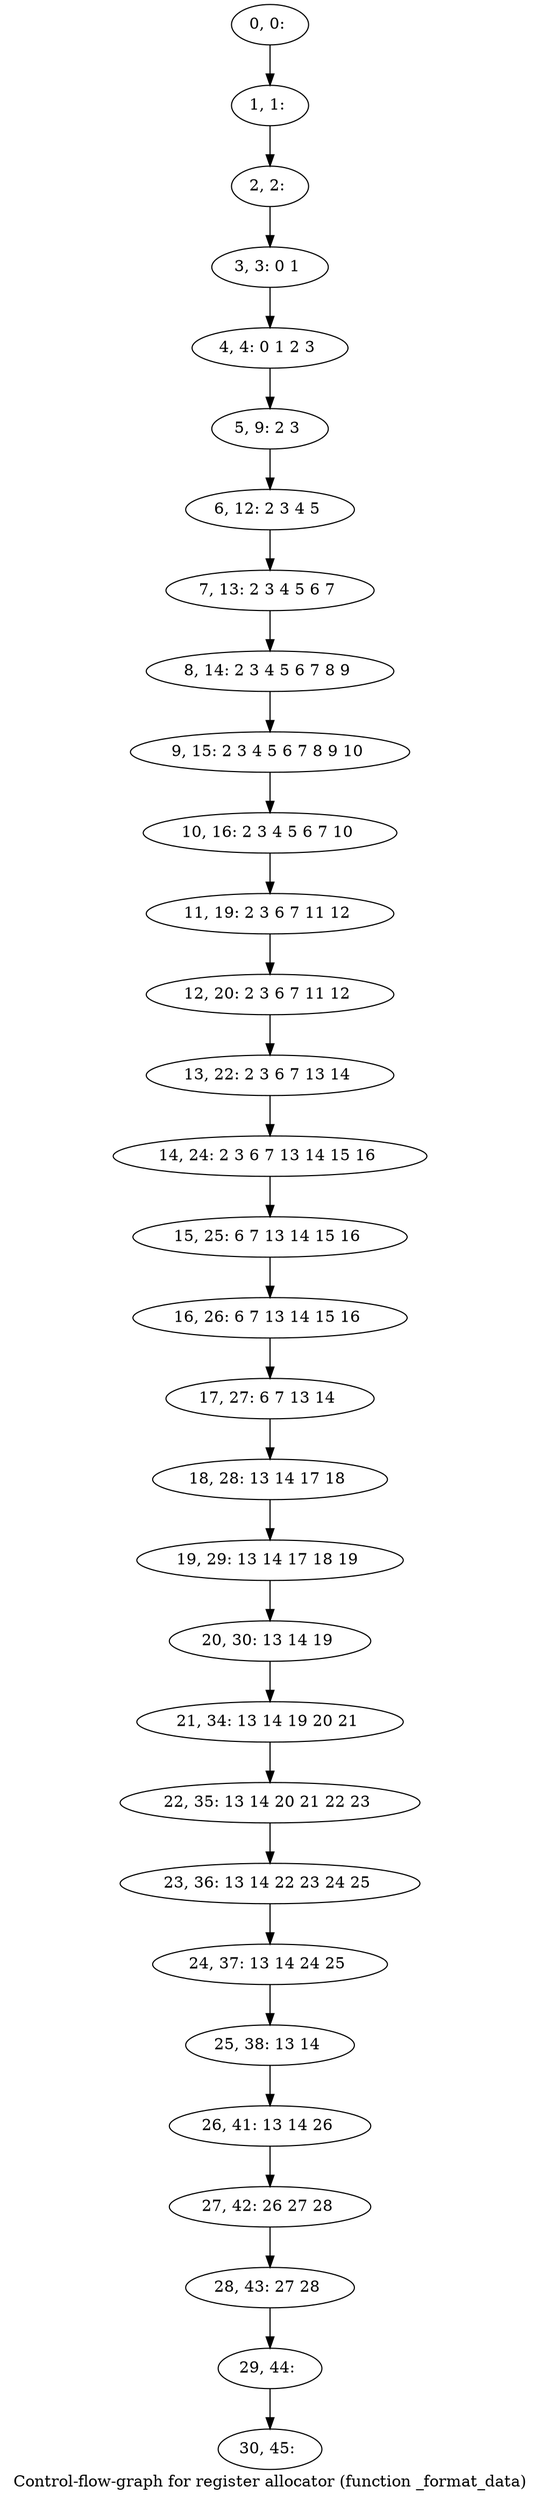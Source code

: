digraph G {
graph [label="Control-flow-graph for register allocator (function _format_data)"]
0[label="0, 0: "];
1[label="1, 1: "];
2[label="2, 2: "];
3[label="3, 3: 0 1 "];
4[label="4, 4: 0 1 2 3 "];
5[label="5, 9: 2 3 "];
6[label="6, 12: 2 3 4 5 "];
7[label="7, 13: 2 3 4 5 6 7 "];
8[label="8, 14: 2 3 4 5 6 7 8 9 "];
9[label="9, 15: 2 3 4 5 6 7 8 9 10 "];
10[label="10, 16: 2 3 4 5 6 7 10 "];
11[label="11, 19: 2 3 6 7 11 12 "];
12[label="12, 20: 2 3 6 7 11 12 "];
13[label="13, 22: 2 3 6 7 13 14 "];
14[label="14, 24: 2 3 6 7 13 14 15 16 "];
15[label="15, 25: 6 7 13 14 15 16 "];
16[label="16, 26: 6 7 13 14 15 16 "];
17[label="17, 27: 6 7 13 14 "];
18[label="18, 28: 13 14 17 18 "];
19[label="19, 29: 13 14 17 18 19 "];
20[label="20, 30: 13 14 19 "];
21[label="21, 34: 13 14 19 20 21 "];
22[label="22, 35: 13 14 20 21 22 23 "];
23[label="23, 36: 13 14 22 23 24 25 "];
24[label="24, 37: 13 14 24 25 "];
25[label="25, 38: 13 14 "];
26[label="26, 41: 13 14 26 "];
27[label="27, 42: 26 27 28 "];
28[label="28, 43: 27 28 "];
29[label="29, 44: "];
30[label="30, 45: "];
0->1 ;
1->2 ;
2->3 ;
3->4 ;
4->5 ;
5->6 ;
6->7 ;
7->8 ;
8->9 ;
9->10 ;
10->11 ;
11->12 ;
12->13 ;
13->14 ;
14->15 ;
15->16 ;
16->17 ;
17->18 ;
18->19 ;
19->20 ;
20->21 ;
21->22 ;
22->23 ;
23->24 ;
24->25 ;
25->26 ;
26->27 ;
27->28 ;
28->29 ;
29->30 ;
}
